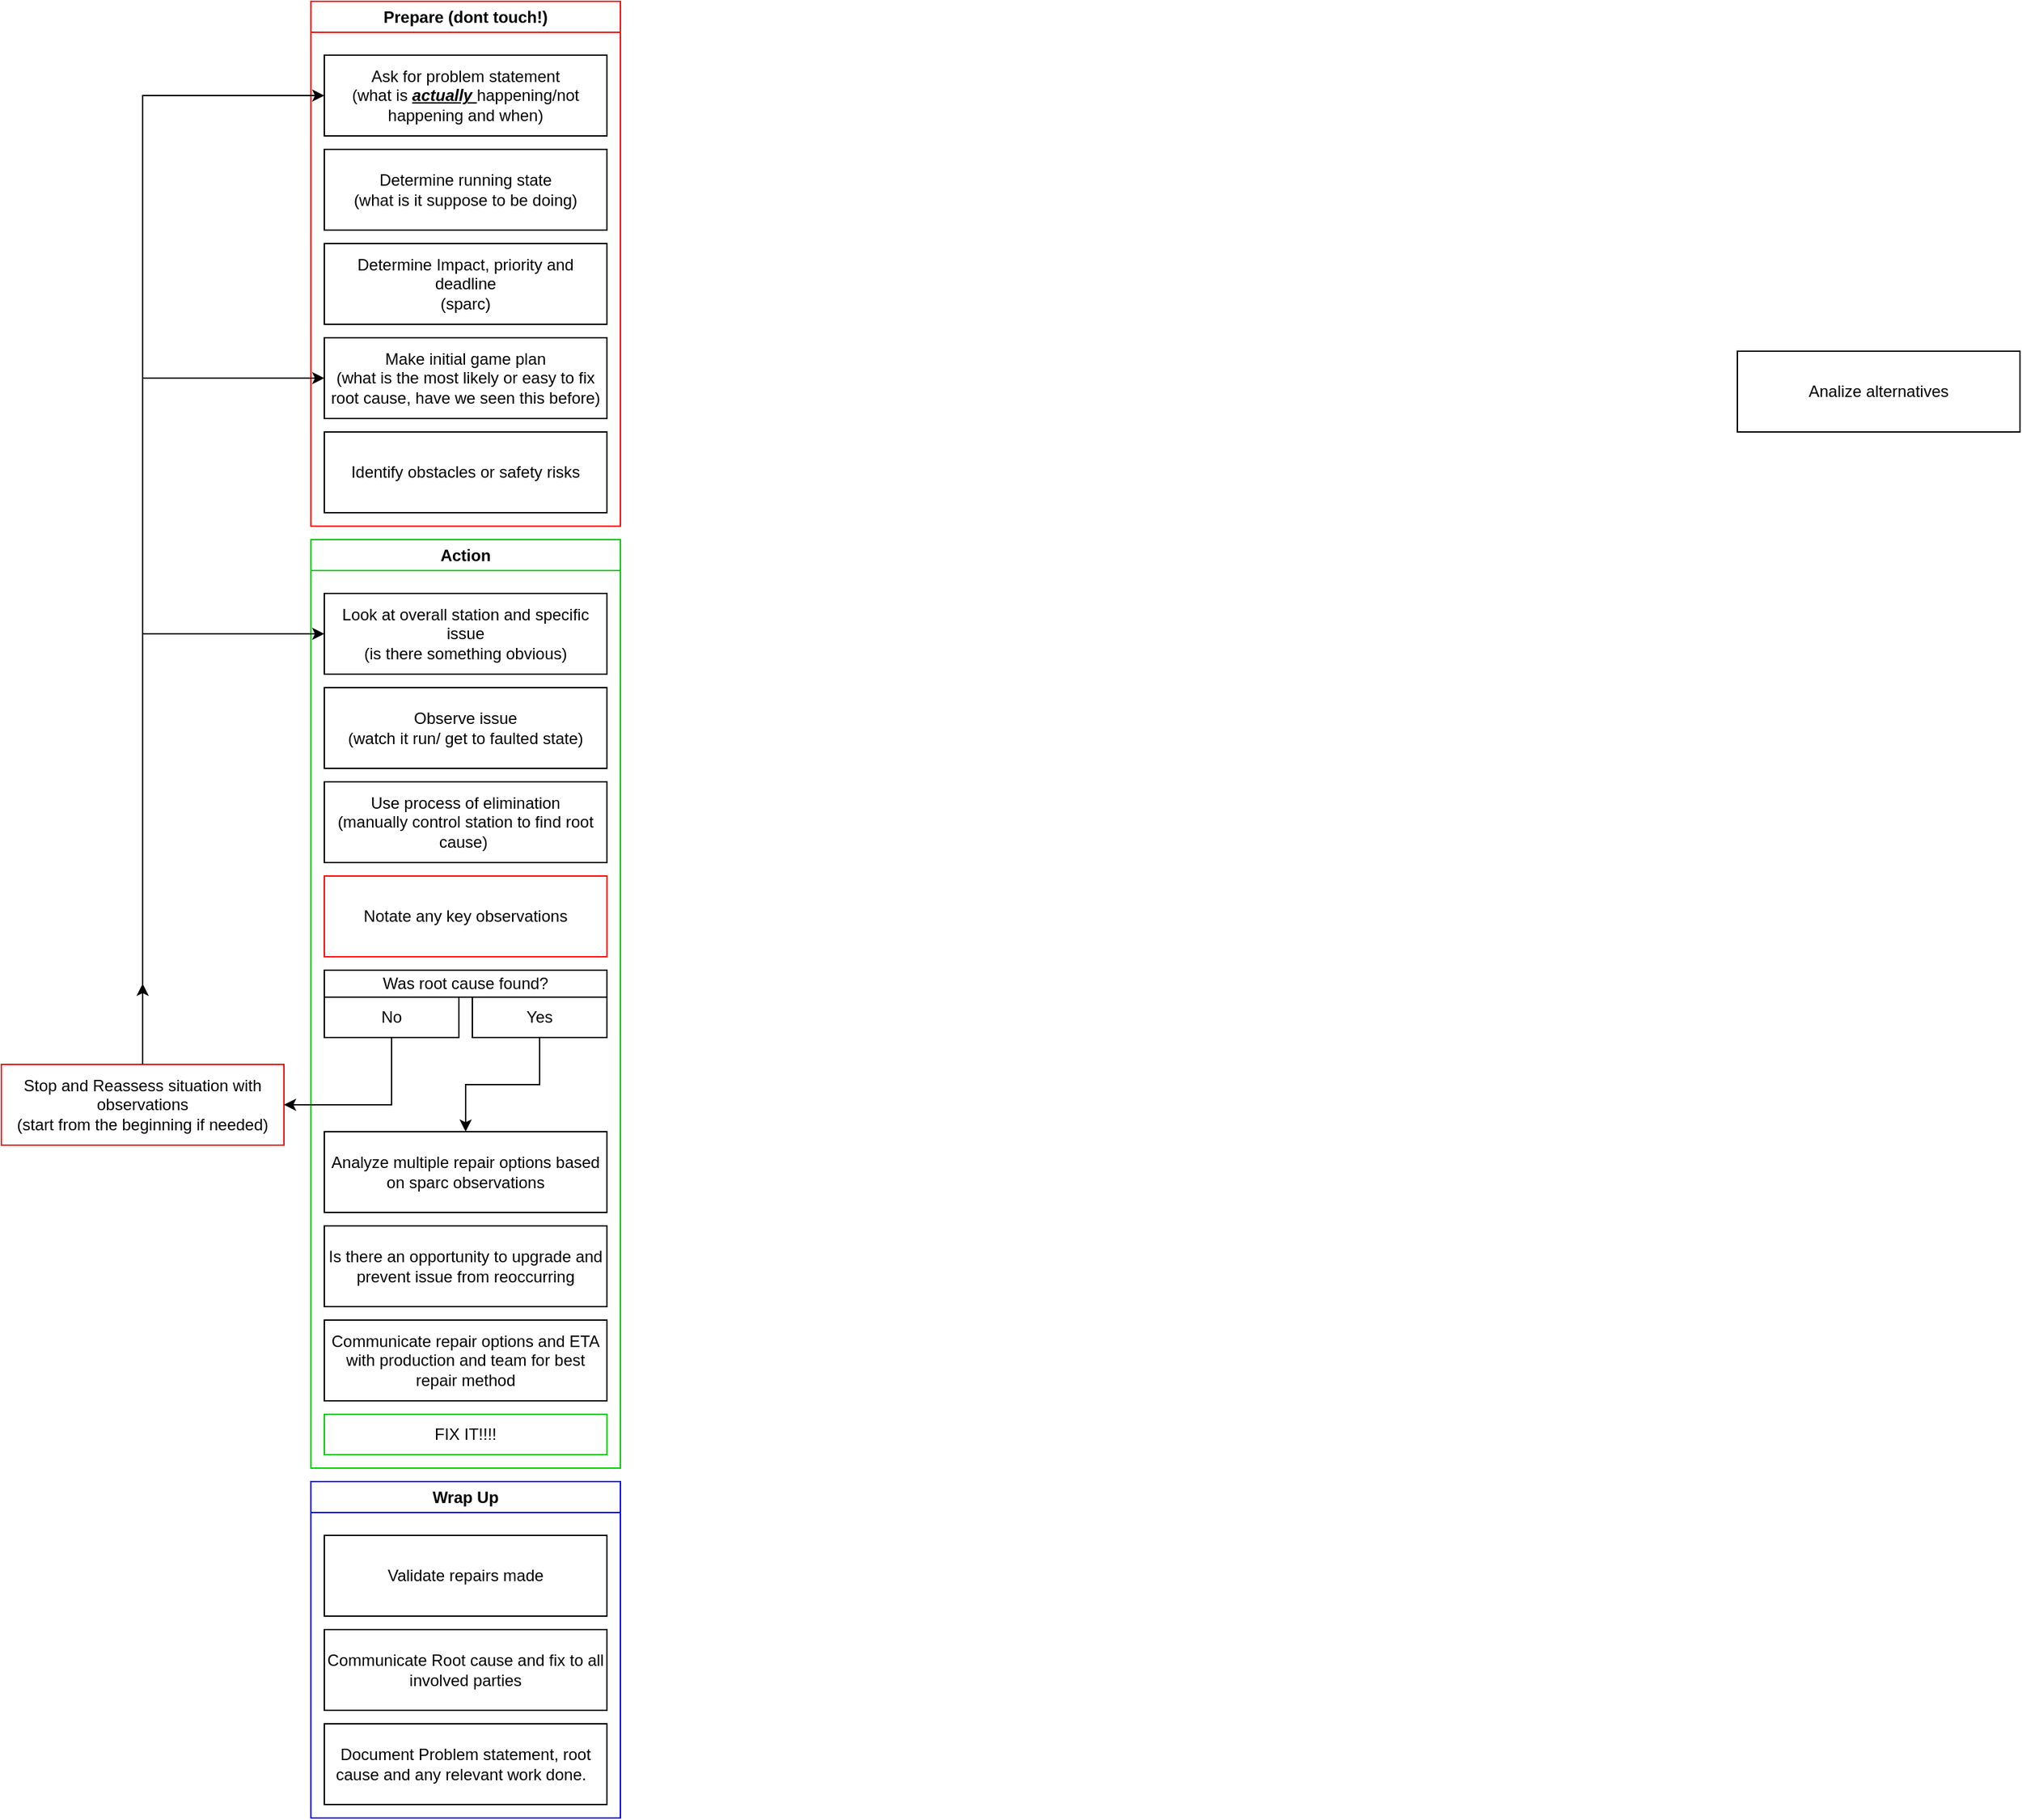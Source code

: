 <mxfile version="22.1.3" type="github">
  <diagram name="Page-1" id="s_tSXBTHODiz0TlcPPJd">
    <mxGraphModel dx="714" dy="1586" grid="1" gridSize="10" guides="1" tooltips="1" connect="1" arrows="1" fold="1" page="1" pageScale="1" pageWidth="850" pageHeight="1100" math="0" shadow="0">
      <root>
        <mxCell id="0" />
        <mxCell id="1" parent="0" />
        <mxCell id="M2U-wYDhbBoCub5JwwPa-4" value="Prepare (dont touch!)" style="swimlane;whiteSpace=wrap;html=1;gradientColor=none;fillColor=default;strokeColor=#ff0000;" vertex="1" parent="1">
          <mxGeometry x="320" y="130" width="230" height="390" as="geometry" />
        </mxCell>
        <mxCell id="M2U-wYDhbBoCub5JwwPa-5" value="Ask for problem statement&lt;br&gt;(what is&amp;nbsp;&lt;i&gt;&lt;b&gt;&lt;u&gt;actually &lt;/u&gt;&lt;/b&gt;&lt;/i&gt;happening/not happening and when)" style="rounded=0;whiteSpace=wrap;html=1;" vertex="1" parent="M2U-wYDhbBoCub5JwwPa-4">
          <mxGeometry x="10" y="40" width="210" height="60" as="geometry" />
        </mxCell>
        <mxCell id="M2U-wYDhbBoCub5JwwPa-6" value="Determine Impact, priority and deadline&lt;br style=&quot;border-color: var(--border-color);&quot;&gt;(sparc)" style="rounded=0;whiteSpace=wrap;html=1;" vertex="1" parent="M2U-wYDhbBoCub5JwwPa-4">
          <mxGeometry x="10" y="180" width="210" height="60" as="geometry" />
        </mxCell>
        <mxCell id="M2U-wYDhbBoCub5JwwPa-9" value="Identify obstacles or safety risks" style="rounded=0;whiteSpace=wrap;html=1;" vertex="1" parent="M2U-wYDhbBoCub5JwwPa-4">
          <mxGeometry x="10" y="320" width="210" height="60" as="geometry" />
        </mxCell>
        <mxCell id="M2U-wYDhbBoCub5JwwPa-11" value="Determine running state&lt;br&gt;(what is it suppose to be doing)" style="rounded=0;whiteSpace=wrap;html=1;" vertex="1" parent="M2U-wYDhbBoCub5JwwPa-4">
          <mxGeometry x="10" y="110" width="210" height="60" as="geometry" />
        </mxCell>
        <mxCell id="M2U-wYDhbBoCub5JwwPa-12" value="Make initial game plan&lt;br&gt;(what is the most likely or easy to fix root cause, have we seen this before)" style="rounded=0;whiteSpace=wrap;html=1;" vertex="1" parent="M2U-wYDhbBoCub5JwwPa-4">
          <mxGeometry x="10" y="250" width="210" height="60" as="geometry" />
        </mxCell>
        <mxCell id="M2U-wYDhbBoCub5JwwPa-10" value="Analize alternatives" style="rounded=0;whiteSpace=wrap;html=1;" vertex="1" parent="1">
          <mxGeometry x="1380" y="390" width="210" height="60" as="geometry" />
        </mxCell>
        <mxCell id="M2U-wYDhbBoCub5JwwPa-13" value="Action" style="swimlane;whiteSpace=wrap;html=1;gradientColor=none;fillColor=default;strokeColor=#00CC00;" vertex="1" parent="1">
          <mxGeometry x="320" y="530" width="230" height="690" as="geometry" />
        </mxCell>
        <mxCell id="M2U-wYDhbBoCub5JwwPa-14" value="Look at overall station and specific issue&lt;br&gt;(is there something obvious)" style="rounded=0;whiteSpace=wrap;html=1;" vertex="1" parent="M2U-wYDhbBoCub5JwwPa-13">
          <mxGeometry x="10" y="40" width="210" height="60" as="geometry" />
        </mxCell>
        <mxCell id="M2U-wYDhbBoCub5JwwPa-15" value="Use process of elimination&lt;br&gt;(manually control station to find root cause)&amp;nbsp;" style="rounded=0;whiteSpace=wrap;html=1;" vertex="1" parent="M2U-wYDhbBoCub5JwwPa-13">
          <mxGeometry x="10" y="180" width="210" height="60" as="geometry" />
        </mxCell>
        <mxCell id="M2U-wYDhbBoCub5JwwPa-17" value="Observe issue&lt;br style=&quot;border-color: var(--border-color);&quot;&gt;(watch it run/ get to faulted state)" style="rounded=0;whiteSpace=wrap;html=1;" vertex="1" parent="M2U-wYDhbBoCub5JwwPa-13">
          <mxGeometry x="10" y="110" width="210" height="60" as="geometry" />
        </mxCell>
        <mxCell id="M2U-wYDhbBoCub5JwwPa-27" value="Analyze multiple repair options based on sparc observations" style="rounded=0;whiteSpace=wrap;html=1;" vertex="1" parent="M2U-wYDhbBoCub5JwwPa-13">
          <mxGeometry x="10" y="440" width="210" height="60" as="geometry" />
        </mxCell>
        <mxCell id="M2U-wYDhbBoCub5JwwPa-28" value="FIX IT!!!!" style="rounded=0;whiteSpace=wrap;html=1;strokeColor=#00CC00;" vertex="1" parent="M2U-wYDhbBoCub5JwwPa-13">
          <mxGeometry x="10" y="650" width="210" height="30" as="geometry" />
        </mxCell>
        <mxCell id="M2U-wYDhbBoCub5JwwPa-29" value="Communicate repair options and ETA with production and team for best repair method" style="rounded=0;whiteSpace=wrap;html=1;" vertex="1" parent="M2U-wYDhbBoCub5JwwPa-13">
          <mxGeometry x="10" y="580" width="210" height="60" as="geometry" />
        </mxCell>
        <mxCell id="M2U-wYDhbBoCub5JwwPa-23" value="Is there an opportunity to upgrade and prevent issue from reoccurring" style="rounded=0;whiteSpace=wrap;html=1;strokeColor=#000000;" vertex="1" parent="M2U-wYDhbBoCub5JwwPa-13">
          <mxGeometry x="10" y="510" width="210" height="60" as="geometry" />
        </mxCell>
        <mxCell id="M2U-wYDhbBoCub5JwwPa-18" value="Notate any key observations" style="rounded=0;whiteSpace=wrap;html=1;strokeColor=#FF0000;" vertex="1" parent="M2U-wYDhbBoCub5JwwPa-13">
          <mxGeometry x="10" y="250" width="210" height="60" as="geometry" />
        </mxCell>
        <mxCell id="M2U-wYDhbBoCub5JwwPa-49" value="Was root cause found?" style="rounded=0;whiteSpace=wrap;html=1;strokeColor=#000000;" vertex="1" parent="M2U-wYDhbBoCub5JwwPa-13">
          <mxGeometry x="10" y="320" width="210" height="20" as="geometry" />
        </mxCell>
        <mxCell id="M2U-wYDhbBoCub5JwwPa-50" value="No" style="rounded=0;whiteSpace=wrap;html=1;" vertex="1" parent="M2U-wYDhbBoCub5JwwPa-13">
          <mxGeometry x="10" y="340" width="100" height="30" as="geometry" />
        </mxCell>
        <mxCell id="M2U-wYDhbBoCub5JwwPa-56" style="edgeStyle=orthogonalEdgeStyle;rounded=0;orthogonalLoop=1;jettySize=auto;html=1;exitX=0.5;exitY=1;exitDx=0;exitDy=0;" edge="1" parent="M2U-wYDhbBoCub5JwwPa-13" source="M2U-wYDhbBoCub5JwwPa-51" target="M2U-wYDhbBoCub5JwwPa-27">
          <mxGeometry relative="1" as="geometry" />
        </mxCell>
        <mxCell id="M2U-wYDhbBoCub5JwwPa-51" value="Yes" style="rounded=0;whiteSpace=wrap;html=1;" vertex="1" parent="M2U-wYDhbBoCub5JwwPa-13">
          <mxGeometry x="120" y="340" width="100" height="30" as="geometry" />
        </mxCell>
        <mxCell id="M2U-wYDhbBoCub5JwwPa-20" value="Wrap Up" style="swimlane;whiteSpace=wrap;html=1;gradientColor=none;fillColor=default;strokeColor=#0000FF;" vertex="1" parent="1">
          <mxGeometry x="320" y="1230" width="230" height="250" as="geometry" />
        </mxCell>
        <mxCell id="M2U-wYDhbBoCub5JwwPa-21" value="Validate repairs made" style="rounded=0;whiteSpace=wrap;html=1;" vertex="1" parent="M2U-wYDhbBoCub5JwwPa-20">
          <mxGeometry x="10" y="40" width="210" height="60" as="geometry" />
        </mxCell>
        <mxCell id="M2U-wYDhbBoCub5JwwPa-22" value="Document Problem statement, root cause and any relevant work done.&amp;nbsp;&amp;nbsp;" style="rounded=0;whiteSpace=wrap;html=1;" vertex="1" parent="M2U-wYDhbBoCub5JwwPa-20">
          <mxGeometry x="10" y="180" width="210" height="60" as="geometry" />
        </mxCell>
        <mxCell id="M2U-wYDhbBoCub5JwwPa-24" value="Communicate Root cause and fix to all involved parties" style="rounded=0;whiteSpace=wrap;html=1;" vertex="1" parent="M2U-wYDhbBoCub5JwwPa-20">
          <mxGeometry x="10" y="110" width="210" height="60" as="geometry" />
        </mxCell>
        <mxCell id="M2U-wYDhbBoCub5JwwPa-35" style="edgeStyle=orthogonalEdgeStyle;rounded=0;orthogonalLoop=1;jettySize=auto;html=1;exitX=0.5;exitY=0;exitDx=0;exitDy=0;entryX=0;entryY=0.5;entryDx=0;entryDy=0;" edge="1" parent="1" source="M2U-wYDhbBoCub5JwwPa-16" target="M2U-wYDhbBoCub5JwwPa-12">
          <mxGeometry relative="1" as="geometry">
            <Array as="points">
              <mxPoint x="195" y="410" />
            </Array>
          </mxGeometry>
        </mxCell>
        <mxCell id="M2U-wYDhbBoCub5JwwPa-36" style="edgeStyle=orthogonalEdgeStyle;rounded=0;orthogonalLoop=1;jettySize=auto;html=1;exitX=0.5;exitY=0;exitDx=0;exitDy=0;entryX=0;entryY=0.5;entryDx=0;entryDy=0;" edge="1" parent="1" source="M2U-wYDhbBoCub5JwwPa-16" target="M2U-wYDhbBoCub5JwwPa-5">
          <mxGeometry relative="1" as="geometry">
            <Array as="points">
              <mxPoint x="195" y="200" />
            </Array>
          </mxGeometry>
        </mxCell>
        <mxCell id="M2U-wYDhbBoCub5JwwPa-55" style="edgeStyle=orthogonalEdgeStyle;rounded=0;orthogonalLoop=1;jettySize=auto;html=1;exitX=0.5;exitY=0;exitDx=0;exitDy=0;" edge="1" parent="1" source="M2U-wYDhbBoCub5JwwPa-16">
          <mxGeometry relative="1" as="geometry">
            <mxPoint x="195" y="860" as="targetPoint" />
            <Array as="points">
              <mxPoint x="195" y="890" />
            </Array>
          </mxGeometry>
        </mxCell>
        <mxCell id="M2U-wYDhbBoCub5JwwPa-16" value="Stop and Reassess situation with observations&lt;br&gt;(start from the beginning if needed)" style="rounded=0;whiteSpace=wrap;html=1;strokeColor=#FF0000;" vertex="1" parent="1">
          <mxGeometry x="90" y="920" width="210" height="60" as="geometry" />
        </mxCell>
        <mxCell id="M2U-wYDhbBoCub5JwwPa-37" style="edgeStyle=orthogonalEdgeStyle;rounded=0;orthogonalLoop=1;jettySize=auto;html=1;exitX=0.5;exitY=0;exitDx=0;exitDy=0;entryX=0;entryY=0.5;entryDx=0;entryDy=0;" edge="1" parent="1" source="M2U-wYDhbBoCub5JwwPa-16" target="M2U-wYDhbBoCub5JwwPa-14">
          <mxGeometry relative="1" as="geometry">
            <Array as="points">
              <mxPoint x="195" y="600" />
            </Array>
          </mxGeometry>
        </mxCell>
        <mxCell id="M2U-wYDhbBoCub5JwwPa-54" style="edgeStyle=orthogonalEdgeStyle;rounded=0;orthogonalLoop=1;jettySize=auto;html=1;exitX=0.5;exitY=1;exitDx=0;exitDy=0;entryX=1;entryY=0.5;entryDx=0;entryDy=0;" edge="1" parent="1" source="M2U-wYDhbBoCub5JwwPa-50" target="M2U-wYDhbBoCub5JwwPa-16">
          <mxGeometry relative="1" as="geometry" />
        </mxCell>
      </root>
    </mxGraphModel>
  </diagram>
</mxfile>
